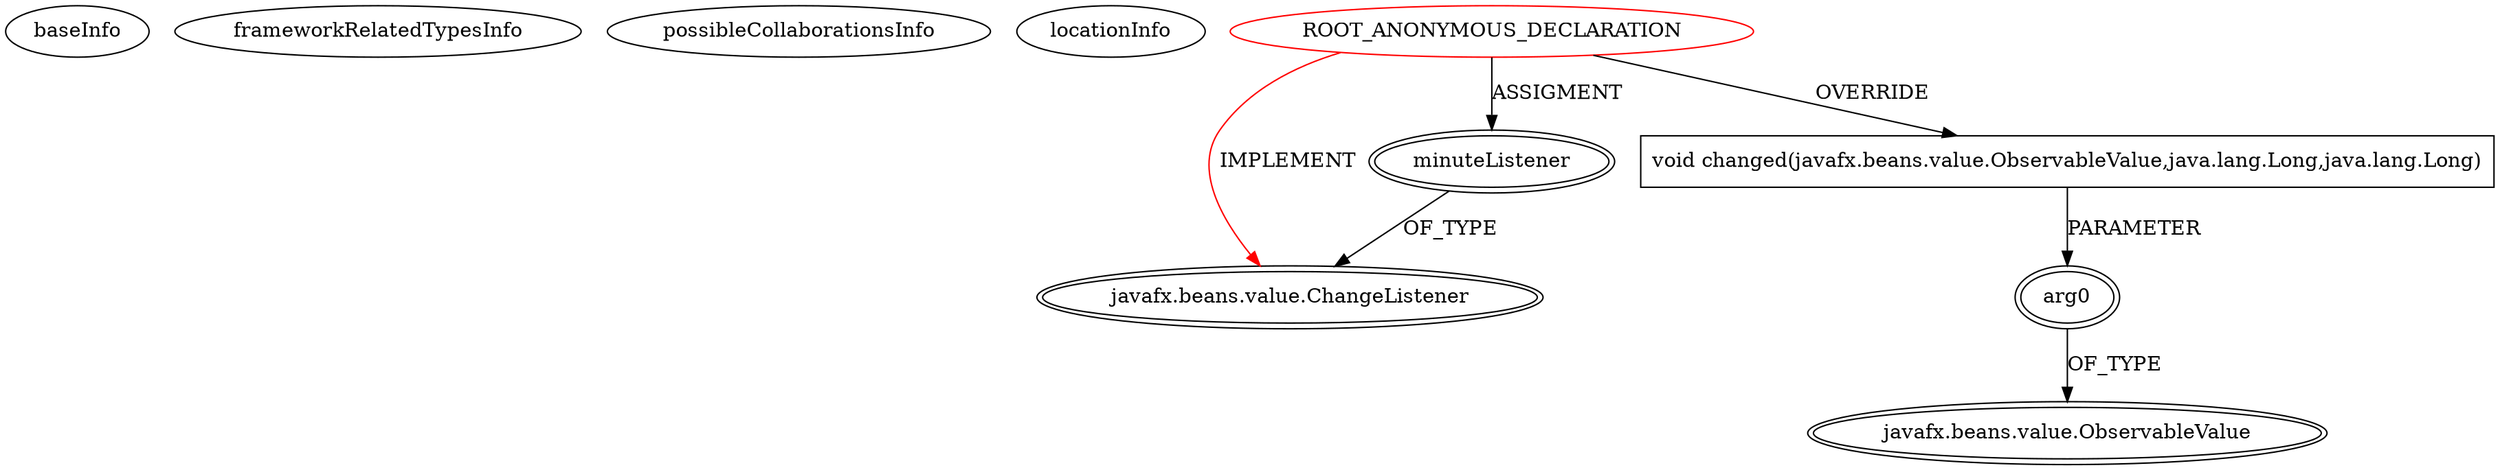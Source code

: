 digraph {
baseInfo[graphId=3707,category="extension_graph",isAnonymous=true,possibleRelation=false]
frameworkRelatedTypesInfo[0="javafx.beans.value.ChangeListener"]
possibleCollaborationsInfo[]
locationInfo[projectName="nablex-jfx-control-date",filePath="/nablex-jfx-control-date/jfx-control-date-master/src/main/java/be/nabu/jfx/control/date/PopupCalendar.java",contextSignature="PopupCalendar",graphId="3707"]
0[label="ROOT_ANONYMOUS_DECLARATION",vertexType="ROOT_ANONYMOUS_DECLARATION",isFrameworkType=false,color=red]
1[label="javafx.beans.value.ChangeListener",vertexType="FRAMEWORK_INTERFACE_TYPE",isFrameworkType=true,peripheries=2]
2[label="minuteListener",vertexType="OUTSIDE_VARIABLE_EXPRESION",isFrameworkType=true,peripheries=2]
4[label="void changed(javafx.beans.value.ObservableValue,java.lang.Long,java.lang.Long)",vertexType="OVERRIDING_METHOD_DECLARATION",isFrameworkType=false,shape=box]
5[label="arg0",vertexType="PARAMETER_DECLARATION",isFrameworkType=true,peripheries=2]
6[label="javafx.beans.value.ObservableValue",vertexType="FRAMEWORK_INTERFACE_TYPE",isFrameworkType=true,peripheries=2]
0->1[label="IMPLEMENT",color=red]
0->2[label="ASSIGMENT"]
2->1[label="OF_TYPE"]
0->4[label="OVERRIDE"]
5->6[label="OF_TYPE"]
4->5[label="PARAMETER"]
}
